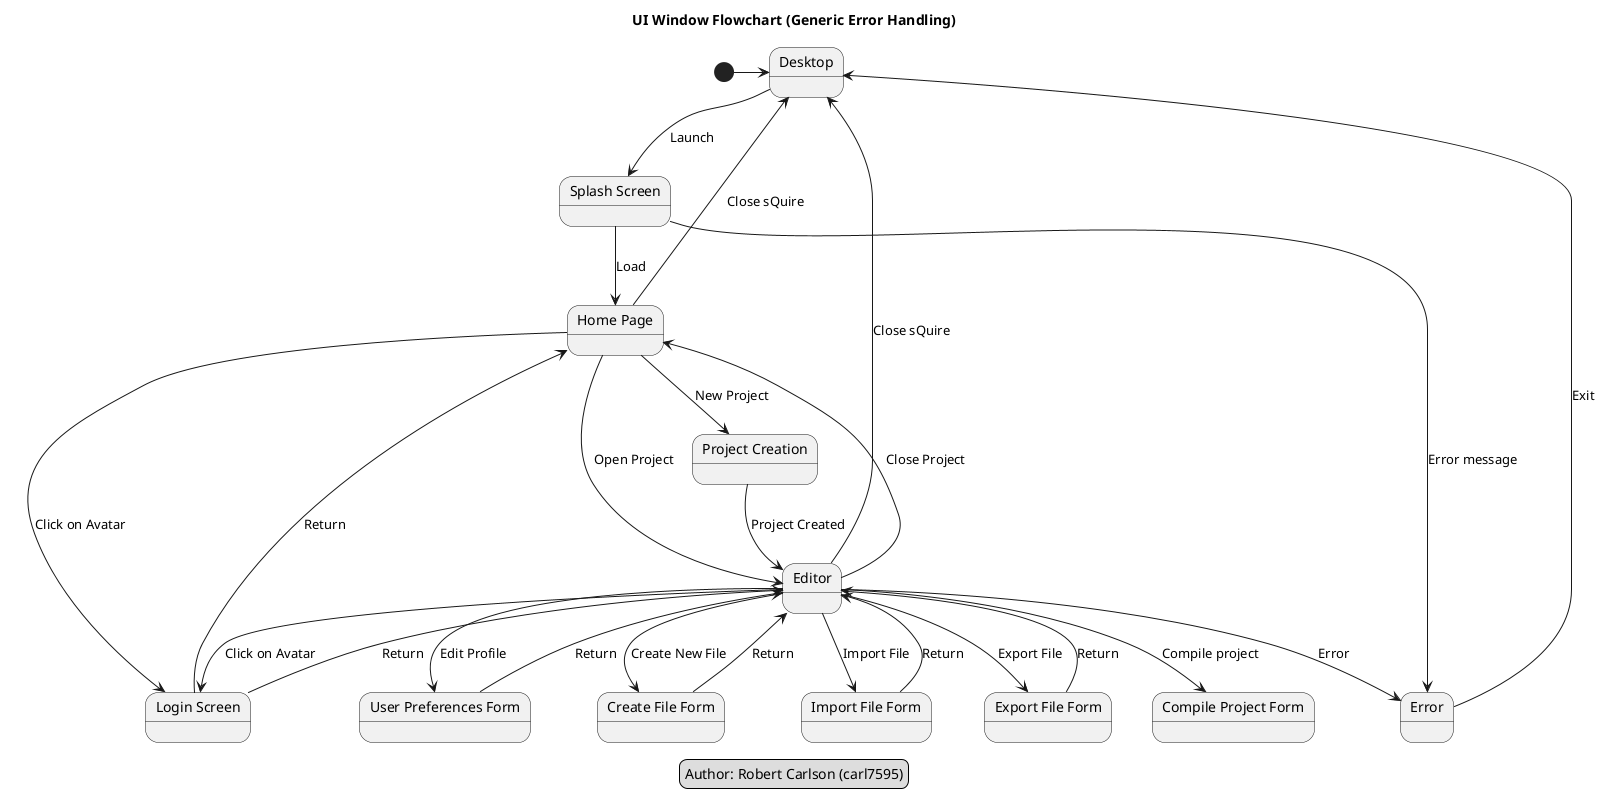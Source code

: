 @startuml
title UI Window Flowchart (Generic Error Handling)

state "Desktop" as desktop
state "Splash Screen" as splash
state "Home Page" as home
state "Login Screen" as login
state "Project Creation" as newproject
state "Editor" as editor
state "User Preferences Form" as userpref
state "Create File Form" as newfile
state "Import File Form" as import
state "Export File Form" as export
state "Compile Project Form" as compile
state "Error" as error

[*] -> desktop
desktop --> splash : Launch
splash --> home : Load
splash --> error : Error message
home --> newproject : New Project
home --> login : Click on Avatar
home --> editor : Open Project
home --> desktop : Close sQuire
newproject --> editor : Project Created
editor --> home : Close Project
editor --> userpref : Edit Profile
editor --> desktop : Close sQuire
editor --> login : Click on Avatar
editor --> newfile : Create New File
editor --> import : Import File
editor --> export : Export File
editor --> compile : Compile project
editor --> error : Error
login --> home : Return
login --> editor : Return
newfile --> editor : Return
userpref --> editor : Return
import --> editor : Return
export --> editor : Return
error --> desktop : Exit


legend center
Author: Robert Carlson (carl7595)
end legend

@enduml